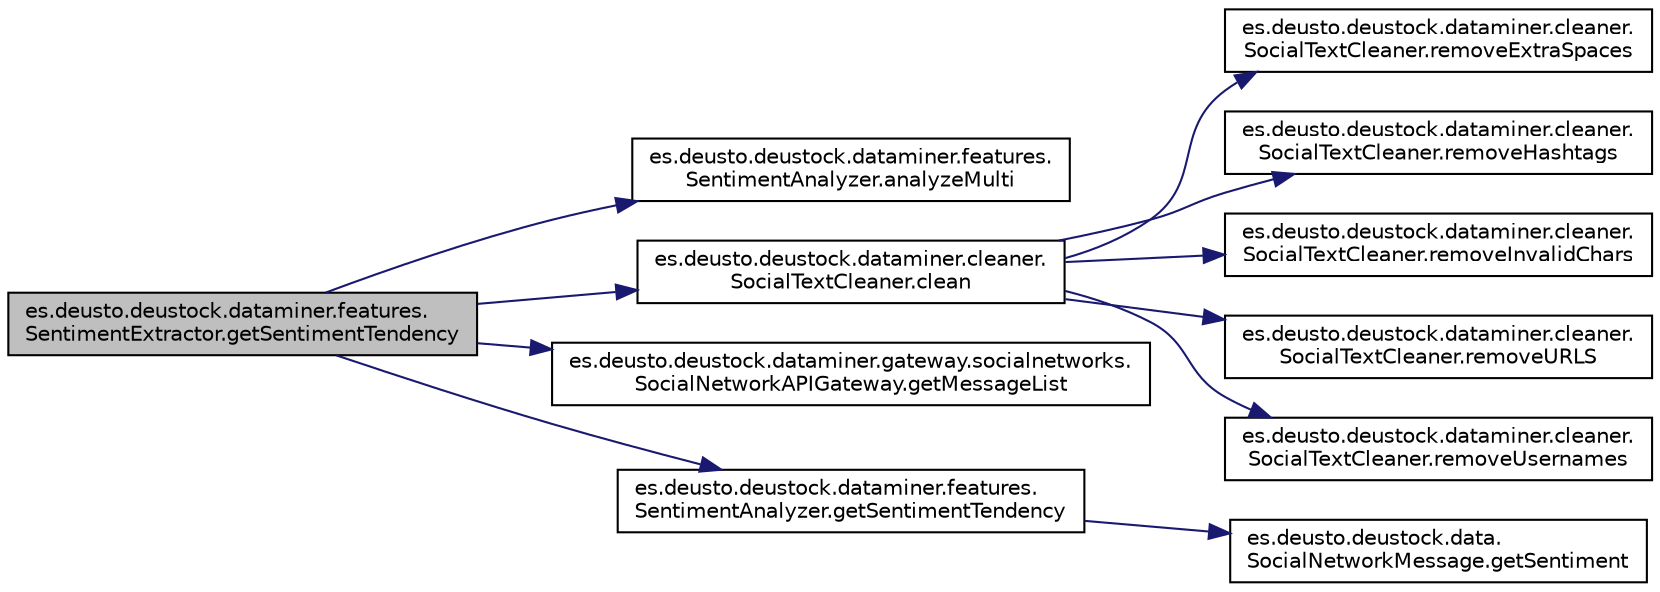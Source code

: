 digraph "es.deusto.deustock.dataminer.features.SentimentExtractor.getSentimentTendency"
{
 // LATEX_PDF_SIZE
  edge [fontname="Helvetica",fontsize="10",labelfontname="Helvetica",labelfontsize="10"];
  node [fontname="Helvetica",fontsize="10",shape=record];
  rankdir="LR";
  Node1 [label="es.deusto.deustock.dataminer.features.\lSentimentExtractor.getSentimentTendency",height=0.2,width=0.4,color="black", fillcolor="grey75", style="filled", fontcolor="black",tooltip=" "];
  Node1 -> Node2 [color="midnightblue",fontsize="10",style="solid",fontname="Helvetica"];
  Node2 [label="es.deusto.deustock.dataminer.features.\lSentimentAnalyzer.analyzeMulti",height=0.2,width=0.4,color="black", fillcolor="white", style="filled",URL="$classes_1_1deusto_1_1deustock_1_1dataminer_1_1features_1_1_sentiment_analyzer.html#a2e8349c811edcd39fffa3352ca8f1a8b",tooltip=" "];
  Node1 -> Node3 [color="midnightblue",fontsize="10",style="solid",fontname="Helvetica"];
  Node3 [label="es.deusto.deustock.dataminer.cleaner.\lSocialTextCleaner.clean",height=0.2,width=0.4,color="black", fillcolor="white", style="filled",URL="$classes_1_1deusto_1_1deustock_1_1dataminer_1_1cleaner_1_1_social_text_cleaner.html#a3e3423ac65acaedb6cc04fbccdaa4555",tooltip=" "];
  Node3 -> Node4 [color="midnightblue",fontsize="10",style="solid",fontname="Helvetica"];
  Node4 [label="es.deusto.deustock.dataminer.cleaner.\lSocialTextCleaner.removeExtraSpaces",height=0.2,width=0.4,color="black", fillcolor="white", style="filled",URL="$classes_1_1deusto_1_1deustock_1_1dataminer_1_1cleaner_1_1_social_text_cleaner.html#a25e91985f42de66afee1b522015f2c9e",tooltip=" "];
  Node3 -> Node5 [color="midnightblue",fontsize="10",style="solid",fontname="Helvetica"];
  Node5 [label="es.deusto.deustock.dataminer.cleaner.\lSocialTextCleaner.removeHashtags",height=0.2,width=0.4,color="black", fillcolor="white", style="filled",URL="$classes_1_1deusto_1_1deustock_1_1dataminer_1_1cleaner_1_1_social_text_cleaner.html#a8aafe8407fa2ed196e9dff4082cefefd",tooltip=" "];
  Node3 -> Node6 [color="midnightblue",fontsize="10",style="solid",fontname="Helvetica"];
  Node6 [label="es.deusto.deustock.dataminer.cleaner.\lSocialTextCleaner.removeInvalidChars",height=0.2,width=0.4,color="black", fillcolor="white", style="filled",URL="$classes_1_1deusto_1_1deustock_1_1dataminer_1_1cleaner_1_1_social_text_cleaner.html#a4b290a7f5b7969edee1029bf520655e0",tooltip=" "];
  Node3 -> Node7 [color="midnightblue",fontsize="10",style="solid",fontname="Helvetica"];
  Node7 [label="es.deusto.deustock.dataminer.cleaner.\lSocialTextCleaner.removeURLS",height=0.2,width=0.4,color="black", fillcolor="white", style="filled",URL="$classes_1_1deusto_1_1deustock_1_1dataminer_1_1cleaner_1_1_social_text_cleaner.html#a57be3598df72278119fe28703dd88c8a",tooltip=" "];
  Node3 -> Node8 [color="midnightblue",fontsize="10",style="solid",fontname="Helvetica"];
  Node8 [label="es.deusto.deustock.dataminer.cleaner.\lSocialTextCleaner.removeUsernames",height=0.2,width=0.4,color="black", fillcolor="white", style="filled",URL="$classes_1_1deusto_1_1deustock_1_1dataminer_1_1cleaner_1_1_social_text_cleaner.html#a52d656c419ef054c17fcb75bc8ab892f",tooltip=" "];
  Node1 -> Node9 [color="midnightblue",fontsize="10",style="solid",fontname="Helvetica"];
  Node9 [label="es.deusto.deustock.dataminer.gateway.socialnetworks.\lSocialNetworkAPIGateway.getMessageList",height=0.2,width=0.4,color="black", fillcolor="white", style="filled",URL="$interfacees_1_1deusto_1_1deustock_1_1dataminer_1_1gateway_1_1socialnetworks_1_1_social_network_a_p_i_gateway.html#ad1c10517573804c1203a89333f673e55",tooltip=" "];
  Node1 -> Node10 [color="midnightblue",fontsize="10",style="solid",fontname="Helvetica"];
  Node10 [label="es.deusto.deustock.dataminer.features.\lSentimentAnalyzer.getSentimentTendency",height=0.2,width=0.4,color="black", fillcolor="white", style="filled",URL="$classes_1_1deusto_1_1deustock_1_1dataminer_1_1features_1_1_sentiment_analyzer.html#abb48fbefbf4c281973fc86770d6b940b",tooltip=" "];
  Node10 -> Node11 [color="midnightblue",fontsize="10",style="solid",fontname="Helvetica"];
  Node11 [label="es.deusto.deustock.data.\lSocialNetworkMessage.getSentiment",height=0.2,width=0.4,color="black", fillcolor="white", style="filled",URL="$classes_1_1deusto_1_1deustock_1_1data_1_1_social_network_message.html#ab744052b10da16ff95be8b849afbe6a5",tooltip=" "];
}

